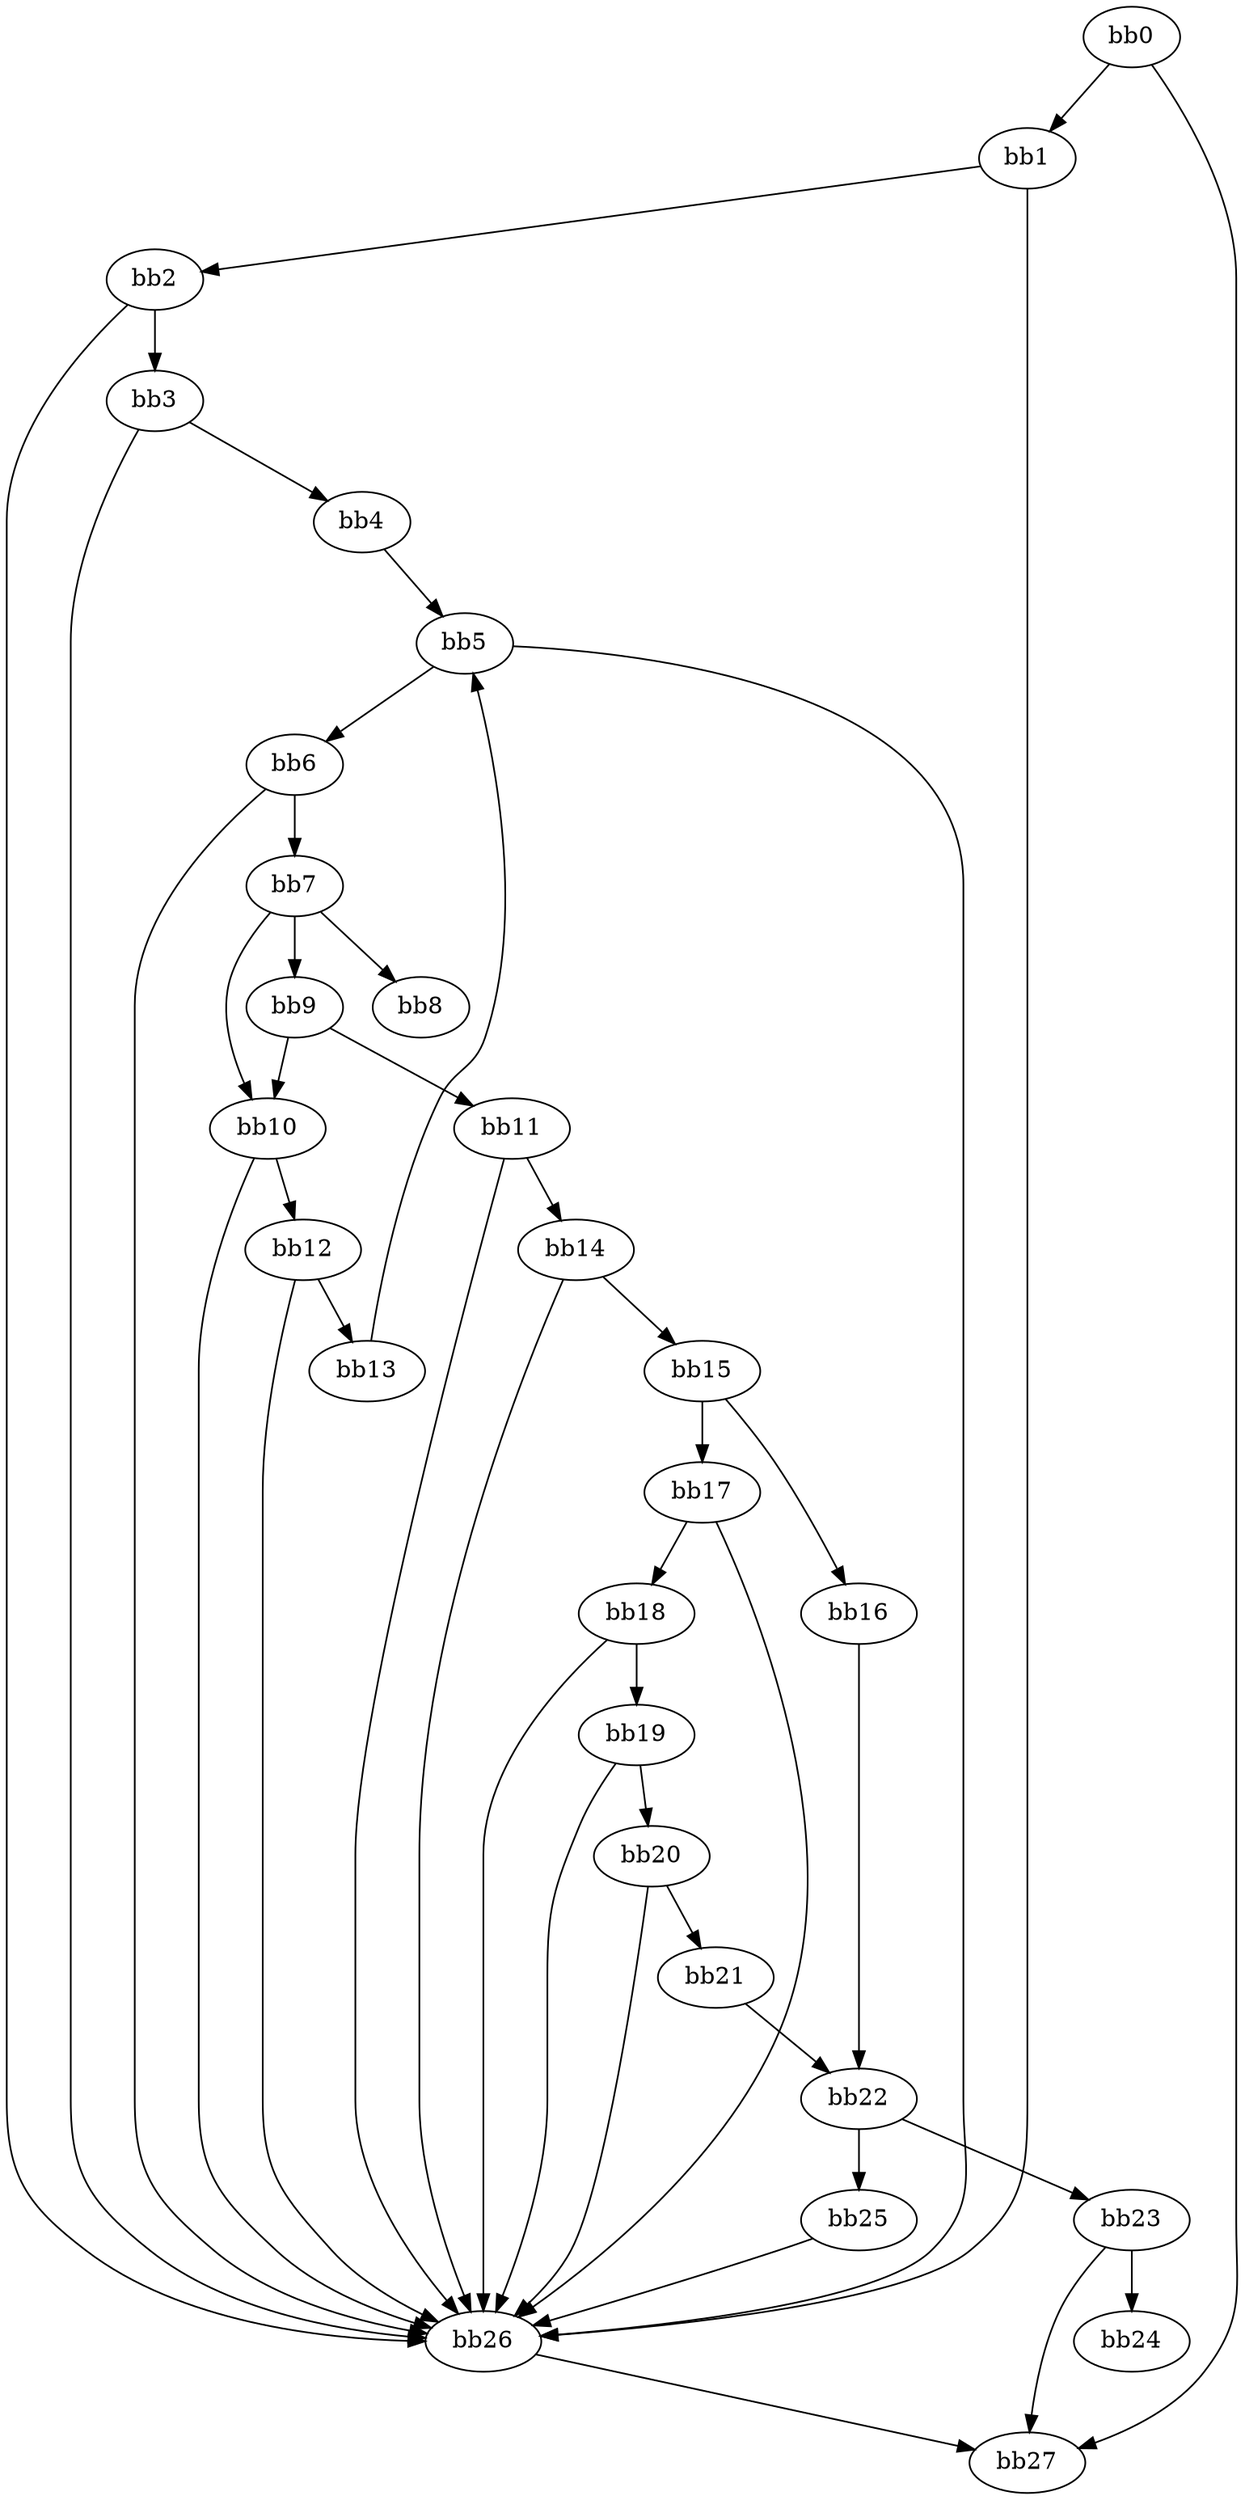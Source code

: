digraph {
    0 [ label = "bb0\l" ]
    1 [ label = "bb1\l" ]
    2 [ label = "bb2\l" ]
    3 [ label = "bb3\l" ]
    4 [ label = "bb4\l" ]
    5 [ label = "bb5\l" ]
    6 [ label = "bb6\l" ]
    7 [ label = "bb7\l" ]
    8 [ label = "bb8\l" ]
    9 [ label = "bb9\l" ]
    10 [ label = "bb10\l" ]
    11 [ label = "bb11\l" ]
    12 [ label = "bb12\l" ]
    13 [ label = "bb13\l" ]
    14 [ label = "bb14\l" ]
    15 [ label = "bb15\l" ]
    16 [ label = "bb16\l" ]
    17 [ label = "bb17\l" ]
    18 [ label = "bb18\l" ]
    19 [ label = "bb19\l" ]
    20 [ label = "bb20\l" ]
    21 [ label = "bb21\l" ]
    22 [ label = "bb22\l" ]
    23 [ label = "bb23\l" ]
    24 [ label = "bb24\l" ]
    25 [ label = "bb25\l" ]
    26 [ label = "bb26\l" ]
    27 [ label = "bb27\l" ]
    0 -> 1 [ ]
    0 -> 27 [ ]
    1 -> 2 [ ]
    1 -> 26 [ ]
    2 -> 3 [ ]
    2 -> 26 [ ]
    3 -> 4 [ ]
    3 -> 26 [ ]
    4 -> 5 [ ]
    5 -> 6 [ ]
    5 -> 26 [ ]
    6 -> 7 [ ]
    6 -> 26 [ ]
    7 -> 8 [ ]
    7 -> 9 [ ]
    7 -> 10 [ ]
    9 -> 10 [ ]
    9 -> 11 [ ]
    10 -> 12 [ ]
    10 -> 26 [ ]
    11 -> 14 [ ]
    11 -> 26 [ ]
    12 -> 13 [ ]
    12 -> 26 [ ]
    13 -> 5 [ ]
    14 -> 15 [ ]
    14 -> 26 [ ]
    15 -> 16 [ ]
    15 -> 17 [ ]
    16 -> 22 [ ]
    17 -> 18 [ ]
    17 -> 26 [ ]
    18 -> 19 [ ]
    18 -> 26 [ ]
    19 -> 20 [ ]
    19 -> 26 [ ]
    20 -> 21 [ ]
    20 -> 26 [ ]
    21 -> 22 [ ]
    22 -> 23 [ ]
    22 -> 25 [ ]
    23 -> 24 [ ]
    23 -> 27 [ ]
    25 -> 26 [ ]
    26 -> 27 [ ]
}

